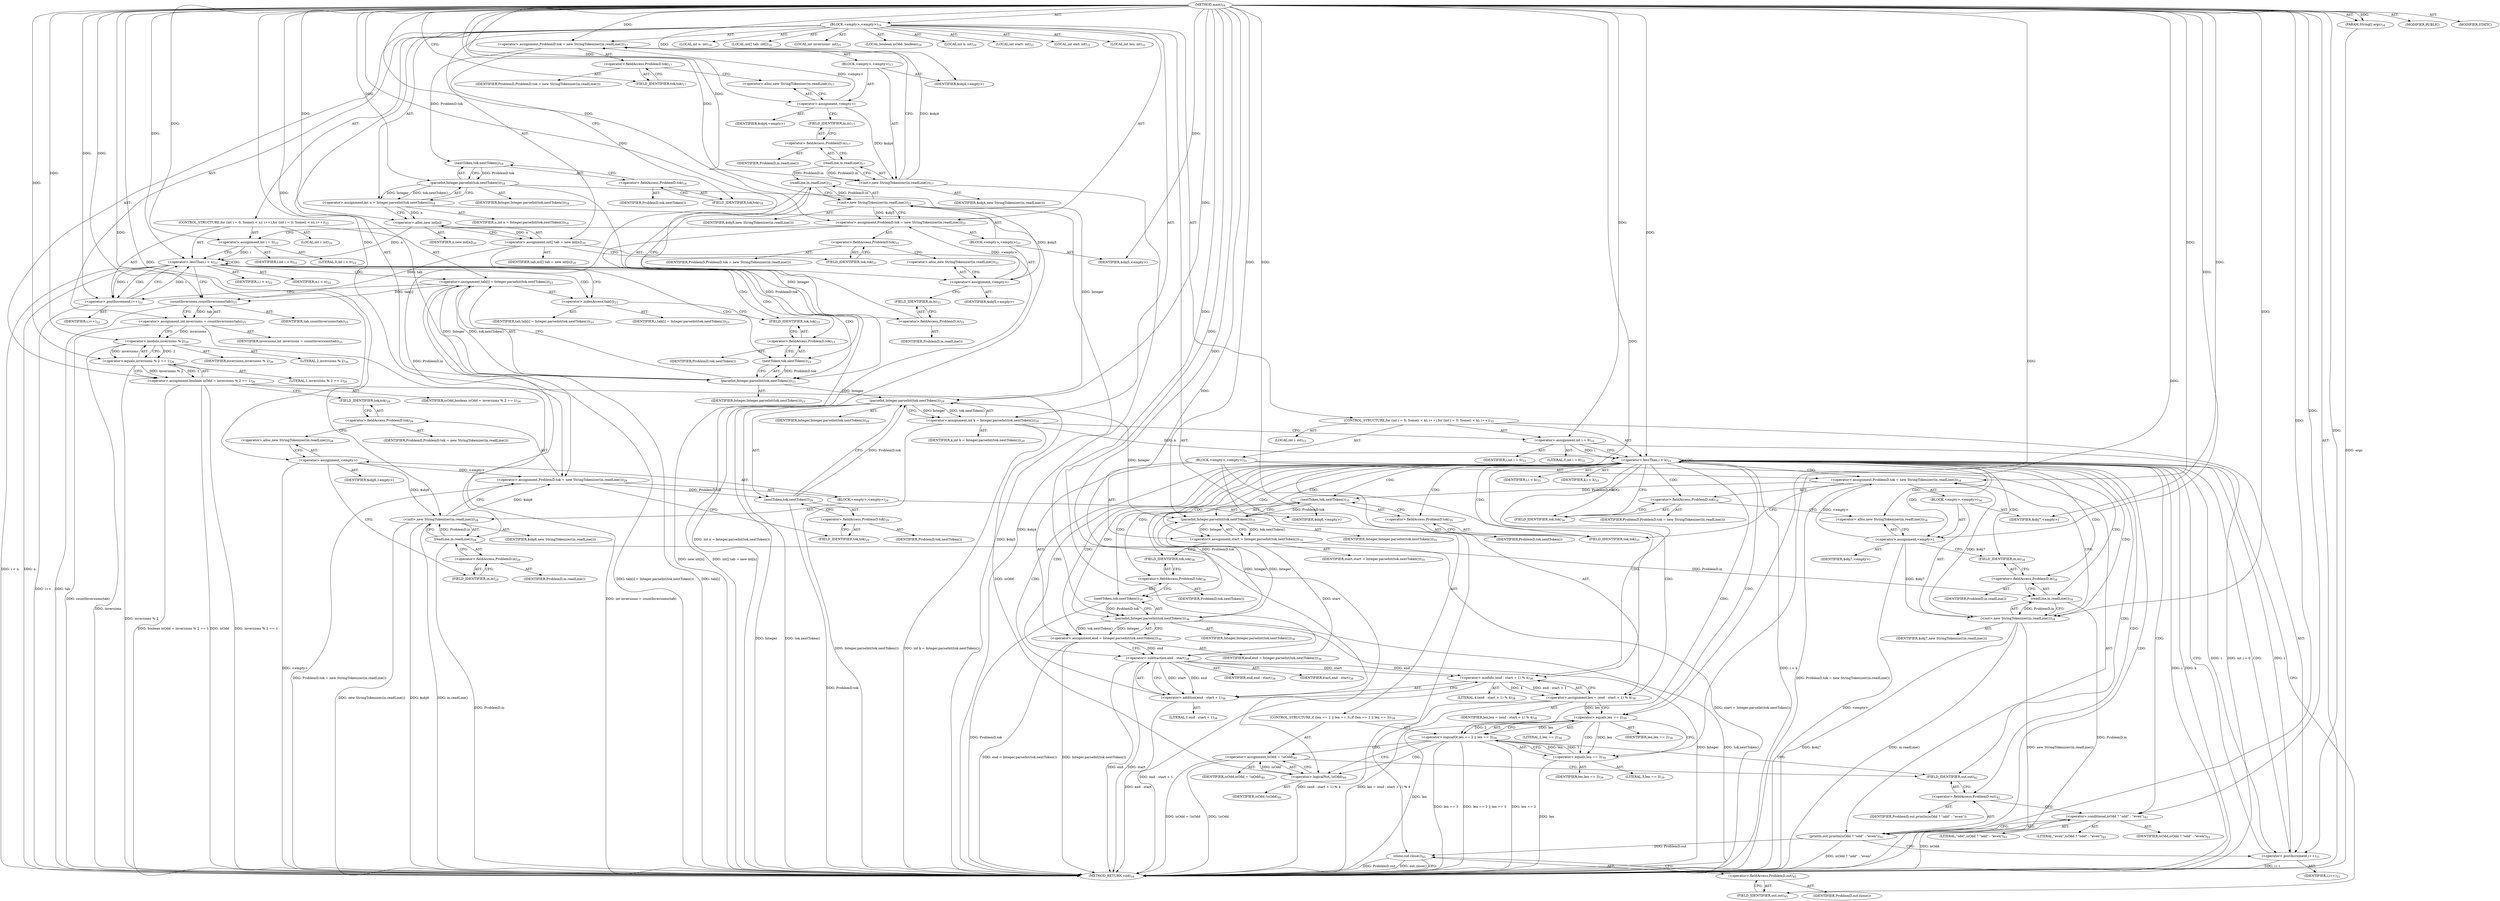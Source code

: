 digraph "main" {  
"28" [label = <(METHOD,main)<SUB>16</SUB>> ]
"29" [label = <(PARAM,String[] args)<SUB>16</SUB>> ]
"30" [label = <(BLOCK,&lt;empty&gt;,&lt;empty&gt;)<SUB>16</SUB>> ]
"31" [label = <(&lt;operator&gt;.assignment,ProblemD.tok = new StringTokenizer(in.readLine()))<SUB>17</SUB>> ]
"32" [label = <(&lt;operator&gt;.fieldAccess,ProblemD.tok)<SUB>17</SUB>> ]
"33" [label = <(IDENTIFIER,ProblemD,ProblemD.tok = new StringTokenizer(in.readLine()))> ]
"34" [label = <(FIELD_IDENTIFIER,tok,tok)<SUB>17</SUB>> ]
"35" [label = <(BLOCK,&lt;empty&gt;,&lt;empty&gt;)<SUB>17</SUB>> ]
"36" [label = <(&lt;operator&gt;.assignment,&lt;empty&gt;)> ]
"37" [label = <(IDENTIFIER,$obj4,&lt;empty&gt;)> ]
"38" [label = <(&lt;operator&gt;.alloc,new StringTokenizer(in.readLine()))<SUB>17</SUB>> ]
"39" [label = <(&lt;init&gt;,new StringTokenizer(in.readLine()))<SUB>17</SUB>> ]
"40" [label = <(IDENTIFIER,$obj4,new StringTokenizer(in.readLine()))> ]
"41" [label = <(readLine,in.readLine())<SUB>17</SUB>> ]
"42" [label = <(&lt;operator&gt;.fieldAccess,ProblemD.in)<SUB>17</SUB>> ]
"43" [label = <(IDENTIFIER,ProblemD,in.readLine())> ]
"44" [label = <(FIELD_IDENTIFIER,in,in)<SUB>17</SUB>> ]
"45" [label = <(IDENTIFIER,$obj4,&lt;empty&gt;)> ]
"46" [label = <(LOCAL,int n: int)<SUB>18</SUB>> ]
"47" [label = <(&lt;operator&gt;.assignment,int n = Integer.parseInt(tok.nextToken()))<SUB>18</SUB>> ]
"48" [label = <(IDENTIFIER,n,int n = Integer.parseInt(tok.nextToken()))<SUB>18</SUB>> ]
"49" [label = <(parseInt,Integer.parseInt(tok.nextToken()))<SUB>18</SUB>> ]
"50" [label = <(IDENTIFIER,Integer,Integer.parseInt(tok.nextToken()))<SUB>18</SUB>> ]
"51" [label = <(nextToken,tok.nextToken())<SUB>18</SUB>> ]
"52" [label = <(&lt;operator&gt;.fieldAccess,ProblemD.tok)<SUB>18</SUB>> ]
"53" [label = <(IDENTIFIER,ProblemD,tok.nextToken())> ]
"54" [label = <(FIELD_IDENTIFIER,tok,tok)<SUB>18</SUB>> ]
"55" [label = <(LOCAL,int[] tab: int[])<SUB>20</SUB>> ]
"56" [label = <(&lt;operator&gt;.assignment,int[] tab = new int[n])<SUB>20</SUB>> ]
"57" [label = <(IDENTIFIER,tab,int[] tab = new int[n])<SUB>20</SUB>> ]
"58" [label = <(&lt;operator&gt;.alloc,new int[n])> ]
"59" [label = <(IDENTIFIER,n,new int[n])<SUB>20</SUB>> ]
"60" [label = <(&lt;operator&gt;.assignment,ProblemD.tok = new StringTokenizer(in.readLine()))<SUB>21</SUB>> ]
"61" [label = <(&lt;operator&gt;.fieldAccess,ProblemD.tok)<SUB>21</SUB>> ]
"62" [label = <(IDENTIFIER,ProblemD,ProblemD.tok = new StringTokenizer(in.readLine()))> ]
"63" [label = <(FIELD_IDENTIFIER,tok,tok)<SUB>21</SUB>> ]
"64" [label = <(BLOCK,&lt;empty&gt;,&lt;empty&gt;)<SUB>21</SUB>> ]
"65" [label = <(&lt;operator&gt;.assignment,&lt;empty&gt;)> ]
"66" [label = <(IDENTIFIER,$obj5,&lt;empty&gt;)> ]
"67" [label = <(&lt;operator&gt;.alloc,new StringTokenizer(in.readLine()))<SUB>21</SUB>> ]
"68" [label = <(&lt;init&gt;,new StringTokenizer(in.readLine()))<SUB>21</SUB>> ]
"69" [label = <(IDENTIFIER,$obj5,new StringTokenizer(in.readLine()))> ]
"70" [label = <(readLine,in.readLine())<SUB>21</SUB>> ]
"71" [label = <(&lt;operator&gt;.fieldAccess,ProblemD.in)<SUB>21</SUB>> ]
"72" [label = <(IDENTIFIER,ProblemD,in.readLine())> ]
"73" [label = <(FIELD_IDENTIFIER,in,in)<SUB>21</SUB>> ]
"74" [label = <(IDENTIFIER,$obj5,&lt;empty&gt;)> ]
"75" [label = <(CONTROL_STRUCTURE,for (int i = 0; Some(i &lt; n); i++),for (int i = 0; Some(i &lt; n); i++))<SUB>22</SUB>> ]
"76" [label = <(LOCAL,int i: int)<SUB>22</SUB>> ]
"77" [label = <(&lt;operator&gt;.assignment,int i = 0)<SUB>22</SUB>> ]
"78" [label = <(IDENTIFIER,i,int i = 0)<SUB>22</SUB>> ]
"79" [label = <(LITERAL,0,int i = 0)<SUB>22</SUB>> ]
"80" [label = <(&lt;operator&gt;.lessThan,i &lt; n)<SUB>22</SUB>> ]
"81" [label = <(IDENTIFIER,i,i &lt; n)<SUB>22</SUB>> ]
"82" [label = <(IDENTIFIER,n,i &lt; n)<SUB>22</SUB>> ]
"83" [label = <(&lt;operator&gt;.postIncrement,i++)<SUB>22</SUB>> ]
"84" [label = <(IDENTIFIER,i,i++)<SUB>22</SUB>> ]
"85" [label = <(&lt;operator&gt;.assignment,tab[i] = Integer.parseInt(tok.nextToken()))<SUB>23</SUB>> ]
"86" [label = <(&lt;operator&gt;.indexAccess,tab[i])<SUB>23</SUB>> ]
"87" [label = <(IDENTIFIER,tab,tab[i] = Integer.parseInt(tok.nextToken()))<SUB>23</SUB>> ]
"88" [label = <(IDENTIFIER,i,tab[i] = Integer.parseInt(tok.nextToken()))<SUB>23</SUB>> ]
"89" [label = <(parseInt,Integer.parseInt(tok.nextToken()))<SUB>23</SUB>> ]
"90" [label = <(IDENTIFIER,Integer,Integer.parseInt(tok.nextToken()))<SUB>23</SUB>> ]
"91" [label = <(nextToken,tok.nextToken())<SUB>23</SUB>> ]
"92" [label = <(&lt;operator&gt;.fieldAccess,ProblemD.tok)<SUB>23</SUB>> ]
"93" [label = <(IDENTIFIER,ProblemD,tok.nextToken())> ]
"94" [label = <(FIELD_IDENTIFIER,tok,tok)<SUB>23</SUB>> ]
"95" [label = <(LOCAL,int inversions: int)<SUB>25</SUB>> ]
"96" [label = <(&lt;operator&gt;.assignment,int inversions = countInversions(tab))<SUB>25</SUB>> ]
"97" [label = <(IDENTIFIER,inversions,int inversions = countInversions(tab))<SUB>25</SUB>> ]
"98" [label = <(countInversions,countInversions(tab))<SUB>25</SUB>> ]
"99" [label = <(IDENTIFIER,tab,countInversions(tab))<SUB>25</SUB>> ]
"100" [label = <(LOCAL,boolean isOdd: boolean)<SUB>26</SUB>> ]
"101" [label = <(&lt;operator&gt;.assignment,boolean isOdd = inversions % 2 == 1)<SUB>26</SUB>> ]
"102" [label = <(IDENTIFIER,isOdd,boolean isOdd = inversions % 2 == 1)<SUB>26</SUB>> ]
"103" [label = <(&lt;operator&gt;.equals,inversions % 2 == 1)<SUB>26</SUB>> ]
"104" [label = <(&lt;operator&gt;.modulo,inversions % 2)<SUB>26</SUB>> ]
"105" [label = <(IDENTIFIER,inversions,inversions % 2)<SUB>26</SUB>> ]
"106" [label = <(LITERAL,2,inversions % 2)<SUB>26</SUB>> ]
"107" [label = <(LITERAL,1,inversions % 2 == 1)<SUB>26</SUB>> ]
"108" [label = <(&lt;operator&gt;.assignment,ProblemD.tok = new StringTokenizer(in.readLine()))<SUB>28</SUB>> ]
"109" [label = <(&lt;operator&gt;.fieldAccess,ProblemD.tok)<SUB>28</SUB>> ]
"110" [label = <(IDENTIFIER,ProblemD,ProblemD.tok = new StringTokenizer(in.readLine()))> ]
"111" [label = <(FIELD_IDENTIFIER,tok,tok)<SUB>28</SUB>> ]
"112" [label = <(BLOCK,&lt;empty&gt;,&lt;empty&gt;)<SUB>28</SUB>> ]
"113" [label = <(&lt;operator&gt;.assignment,&lt;empty&gt;)> ]
"114" [label = <(IDENTIFIER,$obj6,&lt;empty&gt;)> ]
"115" [label = <(&lt;operator&gt;.alloc,new StringTokenizer(in.readLine()))<SUB>28</SUB>> ]
"116" [label = <(&lt;init&gt;,new StringTokenizer(in.readLine()))<SUB>28</SUB>> ]
"117" [label = <(IDENTIFIER,$obj6,new StringTokenizer(in.readLine()))> ]
"118" [label = <(readLine,in.readLine())<SUB>28</SUB>> ]
"119" [label = <(&lt;operator&gt;.fieldAccess,ProblemD.in)<SUB>28</SUB>> ]
"120" [label = <(IDENTIFIER,ProblemD,in.readLine())> ]
"121" [label = <(FIELD_IDENTIFIER,in,in)<SUB>28</SUB>> ]
"122" [label = <(IDENTIFIER,$obj6,&lt;empty&gt;)> ]
"123" [label = <(LOCAL,int k: int)<SUB>29</SUB>> ]
"124" [label = <(&lt;operator&gt;.assignment,int k = Integer.parseInt(tok.nextToken()))<SUB>29</SUB>> ]
"125" [label = <(IDENTIFIER,k,int k = Integer.parseInt(tok.nextToken()))<SUB>29</SUB>> ]
"126" [label = <(parseInt,Integer.parseInt(tok.nextToken()))<SUB>29</SUB>> ]
"127" [label = <(IDENTIFIER,Integer,Integer.parseInt(tok.nextToken()))<SUB>29</SUB>> ]
"128" [label = <(nextToken,tok.nextToken())<SUB>29</SUB>> ]
"129" [label = <(&lt;operator&gt;.fieldAccess,ProblemD.tok)<SUB>29</SUB>> ]
"130" [label = <(IDENTIFIER,ProblemD,tok.nextToken())> ]
"131" [label = <(FIELD_IDENTIFIER,tok,tok)<SUB>29</SUB>> ]
"132" [label = <(LOCAL,int start: int)<SUB>31</SUB>> ]
"133" [label = <(LOCAL,int end: int)<SUB>31</SUB>> ]
"134" [label = <(LOCAL,int len: int)<SUB>31</SUB>> ]
"135" [label = <(CONTROL_STRUCTURE,for (int i = 0; Some(i &lt; k); i++),for (int i = 0; Some(i &lt; k); i++))<SUB>33</SUB>> ]
"136" [label = <(LOCAL,int i: int)<SUB>33</SUB>> ]
"137" [label = <(&lt;operator&gt;.assignment,int i = 0)<SUB>33</SUB>> ]
"138" [label = <(IDENTIFIER,i,int i = 0)<SUB>33</SUB>> ]
"139" [label = <(LITERAL,0,int i = 0)<SUB>33</SUB>> ]
"140" [label = <(&lt;operator&gt;.lessThan,i &lt; k)<SUB>33</SUB>> ]
"141" [label = <(IDENTIFIER,i,i &lt; k)<SUB>33</SUB>> ]
"142" [label = <(IDENTIFIER,k,i &lt; k)<SUB>33</SUB>> ]
"143" [label = <(&lt;operator&gt;.postIncrement,i++)<SUB>33</SUB>> ]
"144" [label = <(IDENTIFIER,i,i++)<SUB>33</SUB>> ]
"145" [label = <(BLOCK,&lt;empty&gt;,&lt;empty&gt;)<SUB>33</SUB>> ]
"146" [label = <(&lt;operator&gt;.assignment,ProblemD.tok = new StringTokenizer(in.readLine()))<SUB>34</SUB>> ]
"147" [label = <(&lt;operator&gt;.fieldAccess,ProblemD.tok)<SUB>34</SUB>> ]
"148" [label = <(IDENTIFIER,ProblemD,ProblemD.tok = new StringTokenizer(in.readLine()))> ]
"149" [label = <(FIELD_IDENTIFIER,tok,tok)<SUB>34</SUB>> ]
"150" [label = <(BLOCK,&lt;empty&gt;,&lt;empty&gt;)<SUB>34</SUB>> ]
"151" [label = <(&lt;operator&gt;.assignment,&lt;empty&gt;)> ]
"152" [label = <(IDENTIFIER,$obj7,&lt;empty&gt;)> ]
"153" [label = <(&lt;operator&gt;.alloc,new StringTokenizer(in.readLine()))<SUB>34</SUB>> ]
"154" [label = <(&lt;init&gt;,new StringTokenizer(in.readLine()))<SUB>34</SUB>> ]
"155" [label = <(IDENTIFIER,$obj7,new StringTokenizer(in.readLine()))> ]
"156" [label = <(readLine,in.readLine())<SUB>34</SUB>> ]
"157" [label = <(&lt;operator&gt;.fieldAccess,ProblemD.in)<SUB>34</SUB>> ]
"158" [label = <(IDENTIFIER,ProblemD,in.readLine())> ]
"159" [label = <(FIELD_IDENTIFIER,in,in)<SUB>34</SUB>> ]
"160" [label = <(IDENTIFIER,$obj7,&lt;empty&gt;)> ]
"161" [label = <(&lt;operator&gt;.assignment,start = Integer.parseInt(tok.nextToken()))<SUB>35</SUB>> ]
"162" [label = <(IDENTIFIER,start,start = Integer.parseInt(tok.nextToken()))<SUB>35</SUB>> ]
"163" [label = <(parseInt,Integer.parseInt(tok.nextToken()))<SUB>35</SUB>> ]
"164" [label = <(IDENTIFIER,Integer,Integer.parseInt(tok.nextToken()))<SUB>35</SUB>> ]
"165" [label = <(nextToken,tok.nextToken())<SUB>35</SUB>> ]
"166" [label = <(&lt;operator&gt;.fieldAccess,ProblemD.tok)<SUB>35</SUB>> ]
"167" [label = <(IDENTIFIER,ProblemD,tok.nextToken())> ]
"168" [label = <(FIELD_IDENTIFIER,tok,tok)<SUB>35</SUB>> ]
"169" [label = <(&lt;operator&gt;.assignment,end = Integer.parseInt(tok.nextToken()))<SUB>36</SUB>> ]
"170" [label = <(IDENTIFIER,end,end = Integer.parseInt(tok.nextToken()))<SUB>36</SUB>> ]
"171" [label = <(parseInt,Integer.parseInt(tok.nextToken()))<SUB>36</SUB>> ]
"172" [label = <(IDENTIFIER,Integer,Integer.parseInt(tok.nextToken()))<SUB>36</SUB>> ]
"173" [label = <(nextToken,tok.nextToken())<SUB>36</SUB>> ]
"174" [label = <(&lt;operator&gt;.fieldAccess,ProblemD.tok)<SUB>36</SUB>> ]
"175" [label = <(IDENTIFIER,ProblemD,tok.nextToken())> ]
"176" [label = <(FIELD_IDENTIFIER,tok,tok)<SUB>36</SUB>> ]
"177" [label = <(&lt;operator&gt;.assignment,len = (end - start + 1) % 4)<SUB>38</SUB>> ]
"178" [label = <(IDENTIFIER,len,len = (end - start + 1) % 4)<SUB>38</SUB>> ]
"179" [label = <(&lt;operator&gt;.modulo,(end - start + 1) % 4)<SUB>38</SUB>> ]
"180" [label = <(&lt;operator&gt;.addition,end - start + 1)<SUB>38</SUB>> ]
"181" [label = <(&lt;operator&gt;.subtraction,end - start)<SUB>38</SUB>> ]
"182" [label = <(IDENTIFIER,end,end - start)<SUB>38</SUB>> ]
"183" [label = <(IDENTIFIER,start,end - start)<SUB>38</SUB>> ]
"184" [label = <(LITERAL,1,end - start + 1)<SUB>38</SUB>> ]
"185" [label = <(LITERAL,4,(end - start + 1) % 4)<SUB>38</SUB>> ]
"186" [label = <(CONTROL_STRUCTURE,if (len == 2 || len == 3),if (len == 2 || len == 3))<SUB>39</SUB>> ]
"187" [label = <(&lt;operator&gt;.logicalOr,len == 2 || len == 3)<SUB>39</SUB>> ]
"188" [label = <(&lt;operator&gt;.equals,len == 2)<SUB>39</SUB>> ]
"189" [label = <(IDENTIFIER,len,len == 2)<SUB>39</SUB>> ]
"190" [label = <(LITERAL,2,len == 2)<SUB>39</SUB>> ]
"191" [label = <(&lt;operator&gt;.equals,len == 3)<SUB>39</SUB>> ]
"192" [label = <(IDENTIFIER,len,len == 3)<SUB>39</SUB>> ]
"193" [label = <(LITERAL,3,len == 3)<SUB>39</SUB>> ]
"194" [label = <(&lt;operator&gt;.assignment,isOdd = !isOdd)<SUB>40</SUB>> ]
"195" [label = <(IDENTIFIER,isOdd,isOdd = !isOdd)<SUB>40</SUB>> ]
"196" [label = <(&lt;operator&gt;.logicalNot,!isOdd)<SUB>40</SUB>> ]
"197" [label = <(IDENTIFIER,isOdd,!isOdd)<SUB>40</SUB>> ]
"198" [label = <(println,out.println(isOdd ? &quot;odd&quot; : &quot;even&quot;))<SUB>42</SUB>> ]
"199" [label = <(&lt;operator&gt;.fieldAccess,ProblemD.out)<SUB>42</SUB>> ]
"200" [label = <(IDENTIFIER,ProblemD,out.println(isOdd ? &quot;odd&quot; : &quot;even&quot;))> ]
"201" [label = <(FIELD_IDENTIFIER,out,out)<SUB>42</SUB>> ]
"202" [label = <(&lt;operator&gt;.conditional,isOdd ? &quot;odd&quot; : &quot;even&quot;)<SUB>42</SUB>> ]
"203" [label = <(IDENTIFIER,isOdd,isOdd ? &quot;odd&quot; : &quot;even&quot;)<SUB>42</SUB>> ]
"204" [label = <(LITERAL,&quot;odd&quot;,isOdd ? &quot;odd&quot; : &quot;even&quot;)<SUB>42</SUB>> ]
"205" [label = <(LITERAL,&quot;even&quot;,isOdd ? &quot;odd&quot; : &quot;even&quot;)<SUB>42</SUB>> ]
"206" [label = <(close,out.close())<SUB>45</SUB>> ]
"207" [label = <(&lt;operator&gt;.fieldAccess,ProblemD.out)<SUB>45</SUB>> ]
"208" [label = <(IDENTIFIER,ProblemD,out.close())> ]
"209" [label = <(FIELD_IDENTIFIER,out,out)<SUB>45</SUB>> ]
"210" [label = <(MODIFIER,PUBLIC)> ]
"211" [label = <(MODIFIER,STATIC)> ]
"212" [label = <(METHOD_RETURN,void)<SUB>16</SUB>> ]
  "28" -> "29"  [ label = "AST: "] 
  "28" -> "30"  [ label = "AST: "] 
  "28" -> "210"  [ label = "AST: "] 
  "28" -> "211"  [ label = "AST: "] 
  "28" -> "212"  [ label = "AST: "] 
  "30" -> "31"  [ label = "AST: "] 
  "30" -> "46"  [ label = "AST: "] 
  "30" -> "47"  [ label = "AST: "] 
  "30" -> "55"  [ label = "AST: "] 
  "30" -> "56"  [ label = "AST: "] 
  "30" -> "60"  [ label = "AST: "] 
  "30" -> "75"  [ label = "AST: "] 
  "30" -> "95"  [ label = "AST: "] 
  "30" -> "96"  [ label = "AST: "] 
  "30" -> "100"  [ label = "AST: "] 
  "30" -> "101"  [ label = "AST: "] 
  "30" -> "108"  [ label = "AST: "] 
  "30" -> "123"  [ label = "AST: "] 
  "30" -> "124"  [ label = "AST: "] 
  "30" -> "132"  [ label = "AST: "] 
  "30" -> "133"  [ label = "AST: "] 
  "30" -> "134"  [ label = "AST: "] 
  "30" -> "135"  [ label = "AST: "] 
  "30" -> "206"  [ label = "AST: "] 
  "31" -> "32"  [ label = "AST: "] 
  "31" -> "35"  [ label = "AST: "] 
  "32" -> "33"  [ label = "AST: "] 
  "32" -> "34"  [ label = "AST: "] 
  "35" -> "36"  [ label = "AST: "] 
  "35" -> "39"  [ label = "AST: "] 
  "35" -> "45"  [ label = "AST: "] 
  "36" -> "37"  [ label = "AST: "] 
  "36" -> "38"  [ label = "AST: "] 
  "39" -> "40"  [ label = "AST: "] 
  "39" -> "41"  [ label = "AST: "] 
  "41" -> "42"  [ label = "AST: "] 
  "42" -> "43"  [ label = "AST: "] 
  "42" -> "44"  [ label = "AST: "] 
  "47" -> "48"  [ label = "AST: "] 
  "47" -> "49"  [ label = "AST: "] 
  "49" -> "50"  [ label = "AST: "] 
  "49" -> "51"  [ label = "AST: "] 
  "51" -> "52"  [ label = "AST: "] 
  "52" -> "53"  [ label = "AST: "] 
  "52" -> "54"  [ label = "AST: "] 
  "56" -> "57"  [ label = "AST: "] 
  "56" -> "58"  [ label = "AST: "] 
  "58" -> "59"  [ label = "AST: "] 
  "60" -> "61"  [ label = "AST: "] 
  "60" -> "64"  [ label = "AST: "] 
  "61" -> "62"  [ label = "AST: "] 
  "61" -> "63"  [ label = "AST: "] 
  "64" -> "65"  [ label = "AST: "] 
  "64" -> "68"  [ label = "AST: "] 
  "64" -> "74"  [ label = "AST: "] 
  "65" -> "66"  [ label = "AST: "] 
  "65" -> "67"  [ label = "AST: "] 
  "68" -> "69"  [ label = "AST: "] 
  "68" -> "70"  [ label = "AST: "] 
  "70" -> "71"  [ label = "AST: "] 
  "71" -> "72"  [ label = "AST: "] 
  "71" -> "73"  [ label = "AST: "] 
  "75" -> "76"  [ label = "AST: "] 
  "75" -> "77"  [ label = "AST: "] 
  "75" -> "80"  [ label = "AST: "] 
  "75" -> "83"  [ label = "AST: "] 
  "75" -> "85"  [ label = "AST: "] 
  "77" -> "78"  [ label = "AST: "] 
  "77" -> "79"  [ label = "AST: "] 
  "80" -> "81"  [ label = "AST: "] 
  "80" -> "82"  [ label = "AST: "] 
  "83" -> "84"  [ label = "AST: "] 
  "85" -> "86"  [ label = "AST: "] 
  "85" -> "89"  [ label = "AST: "] 
  "86" -> "87"  [ label = "AST: "] 
  "86" -> "88"  [ label = "AST: "] 
  "89" -> "90"  [ label = "AST: "] 
  "89" -> "91"  [ label = "AST: "] 
  "91" -> "92"  [ label = "AST: "] 
  "92" -> "93"  [ label = "AST: "] 
  "92" -> "94"  [ label = "AST: "] 
  "96" -> "97"  [ label = "AST: "] 
  "96" -> "98"  [ label = "AST: "] 
  "98" -> "99"  [ label = "AST: "] 
  "101" -> "102"  [ label = "AST: "] 
  "101" -> "103"  [ label = "AST: "] 
  "103" -> "104"  [ label = "AST: "] 
  "103" -> "107"  [ label = "AST: "] 
  "104" -> "105"  [ label = "AST: "] 
  "104" -> "106"  [ label = "AST: "] 
  "108" -> "109"  [ label = "AST: "] 
  "108" -> "112"  [ label = "AST: "] 
  "109" -> "110"  [ label = "AST: "] 
  "109" -> "111"  [ label = "AST: "] 
  "112" -> "113"  [ label = "AST: "] 
  "112" -> "116"  [ label = "AST: "] 
  "112" -> "122"  [ label = "AST: "] 
  "113" -> "114"  [ label = "AST: "] 
  "113" -> "115"  [ label = "AST: "] 
  "116" -> "117"  [ label = "AST: "] 
  "116" -> "118"  [ label = "AST: "] 
  "118" -> "119"  [ label = "AST: "] 
  "119" -> "120"  [ label = "AST: "] 
  "119" -> "121"  [ label = "AST: "] 
  "124" -> "125"  [ label = "AST: "] 
  "124" -> "126"  [ label = "AST: "] 
  "126" -> "127"  [ label = "AST: "] 
  "126" -> "128"  [ label = "AST: "] 
  "128" -> "129"  [ label = "AST: "] 
  "129" -> "130"  [ label = "AST: "] 
  "129" -> "131"  [ label = "AST: "] 
  "135" -> "136"  [ label = "AST: "] 
  "135" -> "137"  [ label = "AST: "] 
  "135" -> "140"  [ label = "AST: "] 
  "135" -> "143"  [ label = "AST: "] 
  "135" -> "145"  [ label = "AST: "] 
  "137" -> "138"  [ label = "AST: "] 
  "137" -> "139"  [ label = "AST: "] 
  "140" -> "141"  [ label = "AST: "] 
  "140" -> "142"  [ label = "AST: "] 
  "143" -> "144"  [ label = "AST: "] 
  "145" -> "146"  [ label = "AST: "] 
  "145" -> "161"  [ label = "AST: "] 
  "145" -> "169"  [ label = "AST: "] 
  "145" -> "177"  [ label = "AST: "] 
  "145" -> "186"  [ label = "AST: "] 
  "145" -> "198"  [ label = "AST: "] 
  "146" -> "147"  [ label = "AST: "] 
  "146" -> "150"  [ label = "AST: "] 
  "147" -> "148"  [ label = "AST: "] 
  "147" -> "149"  [ label = "AST: "] 
  "150" -> "151"  [ label = "AST: "] 
  "150" -> "154"  [ label = "AST: "] 
  "150" -> "160"  [ label = "AST: "] 
  "151" -> "152"  [ label = "AST: "] 
  "151" -> "153"  [ label = "AST: "] 
  "154" -> "155"  [ label = "AST: "] 
  "154" -> "156"  [ label = "AST: "] 
  "156" -> "157"  [ label = "AST: "] 
  "157" -> "158"  [ label = "AST: "] 
  "157" -> "159"  [ label = "AST: "] 
  "161" -> "162"  [ label = "AST: "] 
  "161" -> "163"  [ label = "AST: "] 
  "163" -> "164"  [ label = "AST: "] 
  "163" -> "165"  [ label = "AST: "] 
  "165" -> "166"  [ label = "AST: "] 
  "166" -> "167"  [ label = "AST: "] 
  "166" -> "168"  [ label = "AST: "] 
  "169" -> "170"  [ label = "AST: "] 
  "169" -> "171"  [ label = "AST: "] 
  "171" -> "172"  [ label = "AST: "] 
  "171" -> "173"  [ label = "AST: "] 
  "173" -> "174"  [ label = "AST: "] 
  "174" -> "175"  [ label = "AST: "] 
  "174" -> "176"  [ label = "AST: "] 
  "177" -> "178"  [ label = "AST: "] 
  "177" -> "179"  [ label = "AST: "] 
  "179" -> "180"  [ label = "AST: "] 
  "179" -> "185"  [ label = "AST: "] 
  "180" -> "181"  [ label = "AST: "] 
  "180" -> "184"  [ label = "AST: "] 
  "181" -> "182"  [ label = "AST: "] 
  "181" -> "183"  [ label = "AST: "] 
  "186" -> "187"  [ label = "AST: "] 
  "186" -> "194"  [ label = "AST: "] 
  "187" -> "188"  [ label = "AST: "] 
  "187" -> "191"  [ label = "AST: "] 
  "188" -> "189"  [ label = "AST: "] 
  "188" -> "190"  [ label = "AST: "] 
  "191" -> "192"  [ label = "AST: "] 
  "191" -> "193"  [ label = "AST: "] 
  "194" -> "195"  [ label = "AST: "] 
  "194" -> "196"  [ label = "AST: "] 
  "196" -> "197"  [ label = "AST: "] 
  "198" -> "199"  [ label = "AST: "] 
  "198" -> "202"  [ label = "AST: "] 
  "199" -> "200"  [ label = "AST: "] 
  "199" -> "201"  [ label = "AST: "] 
  "202" -> "203"  [ label = "AST: "] 
  "202" -> "204"  [ label = "AST: "] 
  "202" -> "205"  [ label = "AST: "] 
  "206" -> "207"  [ label = "AST: "] 
  "207" -> "208"  [ label = "AST: "] 
  "207" -> "209"  [ label = "AST: "] 
  "31" -> "54"  [ label = "CFG: "] 
  "47" -> "58"  [ label = "CFG: "] 
  "56" -> "63"  [ label = "CFG: "] 
  "60" -> "77"  [ label = "CFG: "] 
  "96" -> "104"  [ label = "CFG: "] 
  "101" -> "111"  [ label = "CFG: "] 
  "108" -> "131"  [ label = "CFG: "] 
  "124" -> "137"  [ label = "CFG: "] 
  "206" -> "212"  [ label = "CFG: "] 
  "32" -> "38"  [ label = "CFG: "] 
  "49" -> "47"  [ label = "CFG: "] 
  "58" -> "56"  [ label = "CFG: "] 
  "61" -> "67"  [ label = "CFG: "] 
  "77" -> "80"  [ label = "CFG: "] 
  "80" -> "86"  [ label = "CFG: "] 
  "80" -> "98"  [ label = "CFG: "] 
  "83" -> "80"  [ label = "CFG: "] 
  "85" -> "83"  [ label = "CFG: "] 
  "98" -> "96"  [ label = "CFG: "] 
  "103" -> "101"  [ label = "CFG: "] 
  "109" -> "115"  [ label = "CFG: "] 
  "126" -> "124"  [ label = "CFG: "] 
  "137" -> "140"  [ label = "CFG: "] 
  "140" -> "149"  [ label = "CFG: "] 
  "140" -> "209"  [ label = "CFG: "] 
  "143" -> "140"  [ label = "CFG: "] 
  "207" -> "206"  [ label = "CFG: "] 
  "34" -> "32"  [ label = "CFG: "] 
  "36" -> "44"  [ label = "CFG: "] 
  "39" -> "31"  [ label = "CFG: "] 
  "51" -> "49"  [ label = "CFG: "] 
  "63" -> "61"  [ label = "CFG: "] 
  "65" -> "73"  [ label = "CFG: "] 
  "68" -> "60"  [ label = "CFG: "] 
  "86" -> "94"  [ label = "CFG: "] 
  "89" -> "85"  [ label = "CFG: "] 
  "104" -> "103"  [ label = "CFG: "] 
  "111" -> "109"  [ label = "CFG: "] 
  "113" -> "121"  [ label = "CFG: "] 
  "116" -> "108"  [ label = "CFG: "] 
  "128" -> "126"  [ label = "CFG: "] 
  "146" -> "168"  [ label = "CFG: "] 
  "161" -> "176"  [ label = "CFG: "] 
  "169" -> "181"  [ label = "CFG: "] 
  "177" -> "188"  [ label = "CFG: "] 
  "198" -> "143"  [ label = "CFG: "] 
  "209" -> "207"  [ label = "CFG: "] 
  "38" -> "36"  [ label = "CFG: "] 
  "41" -> "39"  [ label = "CFG: "] 
  "52" -> "51"  [ label = "CFG: "] 
  "67" -> "65"  [ label = "CFG: "] 
  "70" -> "68"  [ label = "CFG: "] 
  "91" -> "89"  [ label = "CFG: "] 
  "115" -> "113"  [ label = "CFG: "] 
  "118" -> "116"  [ label = "CFG: "] 
  "129" -> "128"  [ label = "CFG: "] 
  "147" -> "153"  [ label = "CFG: "] 
  "163" -> "161"  [ label = "CFG: "] 
  "171" -> "169"  [ label = "CFG: "] 
  "179" -> "177"  [ label = "CFG: "] 
  "187" -> "196"  [ label = "CFG: "] 
  "187" -> "201"  [ label = "CFG: "] 
  "194" -> "201"  [ label = "CFG: "] 
  "199" -> "202"  [ label = "CFG: "] 
  "202" -> "198"  [ label = "CFG: "] 
  "42" -> "41"  [ label = "CFG: "] 
  "54" -> "52"  [ label = "CFG: "] 
  "71" -> "70"  [ label = "CFG: "] 
  "92" -> "91"  [ label = "CFG: "] 
  "119" -> "118"  [ label = "CFG: "] 
  "131" -> "129"  [ label = "CFG: "] 
  "149" -> "147"  [ label = "CFG: "] 
  "151" -> "159"  [ label = "CFG: "] 
  "154" -> "146"  [ label = "CFG: "] 
  "165" -> "163"  [ label = "CFG: "] 
  "173" -> "171"  [ label = "CFG: "] 
  "180" -> "179"  [ label = "CFG: "] 
  "188" -> "187"  [ label = "CFG: "] 
  "188" -> "191"  [ label = "CFG: "] 
  "191" -> "187"  [ label = "CFG: "] 
  "196" -> "194"  [ label = "CFG: "] 
  "201" -> "199"  [ label = "CFG: "] 
  "44" -> "42"  [ label = "CFG: "] 
  "73" -> "71"  [ label = "CFG: "] 
  "94" -> "92"  [ label = "CFG: "] 
  "121" -> "119"  [ label = "CFG: "] 
  "153" -> "151"  [ label = "CFG: "] 
  "156" -> "154"  [ label = "CFG: "] 
  "166" -> "165"  [ label = "CFG: "] 
  "174" -> "173"  [ label = "CFG: "] 
  "181" -> "180"  [ label = "CFG: "] 
  "157" -> "156"  [ label = "CFG: "] 
  "168" -> "166"  [ label = "CFG: "] 
  "176" -> "174"  [ label = "CFG: "] 
  "159" -> "157"  [ label = "CFG: "] 
  "28" -> "34"  [ label = "CFG: "] 
  "29" -> "212"  [ label = "DDG: args"] 
  "39" -> "212"  [ label = "DDG: $obj4"] 
  "47" -> "212"  [ label = "DDG: int n = Integer.parseInt(tok.nextToken())"] 
  "56" -> "212"  [ label = "DDG: new int[n]"] 
  "56" -> "212"  [ label = "DDG: int[] tab = new int[n]"] 
  "68" -> "212"  [ label = "DDG: $obj5"] 
  "80" -> "212"  [ label = "DDG: n"] 
  "80" -> "212"  [ label = "DDG: i &lt; n"] 
  "98" -> "212"  [ label = "DDG: tab"] 
  "96" -> "212"  [ label = "DDG: countInversions(tab)"] 
  "96" -> "212"  [ label = "DDG: int inversions = countInversions(tab)"] 
  "101" -> "212"  [ label = "DDG: isOdd"] 
  "104" -> "212"  [ label = "DDG: inversions"] 
  "103" -> "212"  [ label = "DDG: inversions % 2"] 
  "101" -> "212"  [ label = "DDG: inversions % 2 == 1"] 
  "101" -> "212"  [ label = "DDG: boolean isOdd = inversions % 2 == 1"] 
  "113" -> "212"  [ label = "DDG: &lt;empty&gt;"] 
  "116" -> "212"  [ label = "DDG: $obj6"] 
  "118" -> "212"  [ label = "DDG: ProblemD.in"] 
  "116" -> "212"  [ label = "DDG: in.readLine()"] 
  "116" -> "212"  [ label = "DDG: new StringTokenizer(in.readLine())"] 
  "108" -> "212"  [ label = "DDG: ProblemD.tok = new StringTokenizer(in.readLine())"] 
  "126" -> "212"  [ label = "DDG: Integer"] 
  "128" -> "212"  [ label = "DDG: ProblemD.tok"] 
  "126" -> "212"  [ label = "DDG: tok.nextToken()"] 
  "124" -> "212"  [ label = "DDG: Integer.parseInt(tok.nextToken())"] 
  "124" -> "212"  [ label = "DDG: int k = Integer.parseInt(tok.nextToken())"] 
  "137" -> "212"  [ label = "DDG: int i = 0"] 
  "140" -> "212"  [ label = "DDG: i"] 
  "140" -> "212"  [ label = "DDG: k"] 
  "140" -> "212"  [ label = "DDG: i &lt; k"] 
  "206" -> "212"  [ label = "DDG: ProblemD.out"] 
  "206" -> "212"  [ label = "DDG: out.close()"] 
  "151" -> "212"  [ label = "DDG: &lt;empty&gt;"] 
  "154" -> "212"  [ label = "DDG: $obj7"] 
  "156" -> "212"  [ label = "DDG: ProblemD.in"] 
  "154" -> "212"  [ label = "DDG: in.readLine()"] 
  "154" -> "212"  [ label = "DDG: new StringTokenizer(in.readLine())"] 
  "146" -> "212"  [ label = "DDG: ProblemD.tok = new StringTokenizer(in.readLine())"] 
  "161" -> "212"  [ label = "DDG: start = Integer.parseInt(tok.nextToken())"] 
  "171" -> "212"  [ label = "DDG: Integer"] 
  "173" -> "212"  [ label = "DDG: ProblemD.tok"] 
  "171" -> "212"  [ label = "DDG: tok.nextToken()"] 
  "169" -> "212"  [ label = "DDG: Integer.parseInt(tok.nextToken())"] 
  "169" -> "212"  [ label = "DDG: end = Integer.parseInt(tok.nextToken())"] 
  "181" -> "212"  [ label = "DDG: end"] 
  "181" -> "212"  [ label = "DDG: start"] 
  "180" -> "212"  [ label = "DDG: end - start"] 
  "179" -> "212"  [ label = "DDG: end - start + 1"] 
  "177" -> "212"  [ label = "DDG: (end - start + 1) % 4"] 
  "177" -> "212"  [ label = "DDG: len = (end - start + 1) % 4"] 
  "188" -> "212"  [ label = "DDG: len"] 
  "187" -> "212"  [ label = "DDG: len == 2"] 
  "191" -> "212"  [ label = "DDG: len"] 
  "187" -> "212"  [ label = "DDG: len == 3"] 
  "187" -> "212"  [ label = "DDG: len == 2 || len == 3"] 
  "194" -> "212"  [ label = "DDG: !isOdd"] 
  "194" -> "212"  [ label = "DDG: isOdd = !isOdd"] 
  "202" -> "212"  [ label = "DDG: isOdd"] 
  "198" -> "212"  [ label = "DDG: isOdd ? &quot;odd&quot; : &quot;even&quot;"] 
  "143" -> "212"  [ label = "DDG: i++"] 
  "85" -> "212"  [ label = "DDG: tab[i]"] 
  "85" -> "212"  [ label = "DDG: tab[i] = Integer.parseInt(tok.nextToken())"] 
  "83" -> "212"  [ label = "DDG: i++"] 
  "28" -> "29"  [ label = "DDG: "] 
  "36" -> "31"  [ label = "DDG: &lt;empty&gt;"] 
  "39" -> "31"  [ label = "DDG: $obj4"] 
  "28" -> "31"  [ label = "DDG: "] 
  "49" -> "47"  [ label = "DDG: Integer"] 
  "49" -> "47"  [ label = "DDG: tok.nextToken()"] 
  "58" -> "56"  [ label = "DDG: n"] 
  "65" -> "60"  [ label = "DDG: &lt;empty&gt;"] 
  "68" -> "60"  [ label = "DDG: $obj5"] 
  "28" -> "60"  [ label = "DDG: "] 
  "98" -> "96"  [ label = "DDG: tab"] 
  "103" -> "101"  [ label = "DDG: inversions % 2"] 
  "103" -> "101"  [ label = "DDG: 1"] 
  "113" -> "108"  [ label = "DDG: &lt;empty&gt;"] 
  "116" -> "108"  [ label = "DDG: $obj6"] 
  "28" -> "108"  [ label = "DDG: "] 
  "126" -> "124"  [ label = "DDG: Integer"] 
  "126" -> "124"  [ label = "DDG: tok.nextToken()"] 
  "28" -> "77"  [ label = "DDG: "] 
  "89" -> "85"  [ label = "DDG: Integer"] 
  "89" -> "85"  [ label = "DDG: tok.nextToken()"] 
  "28" -> "137"  [ label = "DDG: "] 
  "198" -> "206"  [ label = "DDG: ProblemD.out"] 
  "28" -> "36"  [ label = "DDG: "] 
  "28" -> "45"  [ label = "DDG: "] 
  "28" -> "49"  [ label = "DDG: "] 
  "51" -> "49"  [ label = "DDG: ProblemD.tok"] 
  "47" -> "58"  [ label = "DDG: n"] 
  "28" -> "58"  [ label = "DDG: "] 
  "28" -> "65"  [ label = "DDG: "] 
  "28" -> "74"  [ label = "DDG: "] 
  "77" -> "80"  [ label = "DDG: i"] 
  "83" -> "80"  [ label = "DDG: i"] 
  "28" -> "80"  [ label = "DDG: "] 
  "58" -> "80"  [ label = "DDG: n"] 
  "80" -> "83"  [ label = "DDG: i"] 
  "28" -> "83"  [ label = "DDG: "] 
  "56" -> "98"  [ label = "DDG: tab"] 
  "85" -> "98"  [ label = "DDG: tab[i]"] 
  "28" -> "98"  [ label = "DDG: "] 
  "104" -> "103"  [ label = "DDG: inversions"] 
  "104" -> "103"  [ label = "DDG: 2"] 
  "28" -> "103"  [ label = "DDG: "] 
  "28" -> "113"  [ label = "DDG: "] 
  "28" -> "122"  [ label = "DDG: "] 
  "49" -> "126"  [ label = "DDG: Integer"] 
  "89" -> "126"  [ label = "DDG: Integer"] 
  "28" -> "126"  [ label = "DDG: "] 
  "128" -> "126"  [ label = "DDG: ProblemD.tok"] 
  "137" -> "140"  [ label = "DDG: i"] 
  "143" -> "140"  [ label = "DDG: i"] 
  "28" -> "140"  [ label = "DDG: "] 
  "124" -> "140"  [ label = "DDG: k"] 
  "140" -> "143"  [ label = "DDG: i"] 
  "28" -> "143"  [ label = "DDG: "] 
  "151" -> "146"  [ label = "DDG: &lt;empty&gt;"] 
  "154" -> "146"  [ label = "DDG: $obj7"] 
  "28" -> "146"  [ label = "DDG: "] 
  "163" -> "161"  [ label = "DDG: Integer"] 
  "163" -> "161"  [ label = "DDG: tok.nextToken()"] 
  "171" -> "169"  [ label = "DDG: Integer"] 
  "171" -> "169"  [ label = "DDG: tok.nextToken()"] 
  "179" -> "177"  [ label = "DDG: end - start + 1"] 
  "179" -> "177"  [ label = "DDG: 4"] 
  "36" -> "39"  [ label = "DDG: $obj4"] 
  "28" -> "39"  [ label = "DDG: "] 
  "41" -> "39"  [ label = "DDG: ProblemD.in"] 
  "31" -> "51"  [ label = "DDG: ProblemD.tok"] 
  "65" -> "68"  [ label = "DDG: $obj5"] 
  "28" -> "68"  [ label = "DDG: "] 
  "70" -> "68"  [ label = "DDG: ProblemD.in"] 
  "49" -> "89"  [ label = "DDG: Integer"] 
  "28" -> "89"  [ label = "DDG: "] 
  "91" -> "89"  [ label = "DDG: ProblemD.tok"] 
  "96" -> "104"  [ label = "DDG: inversions"] 
  "28" -> "104"  [ label = "DDG: "] 
  "113" -> "116"  [ label = "DDG: $obj6"] 
  "28" -> "116"  [ label = "DDG: "] 
  "118" -> "116"  [ label = "DDG: ProblemD.in"] 
  "108" -> "128"  [ label = "DDG: ProblemD.tok"] 
  "196" -> "194"  [ label = "DDG: isOdd"] 
  "28" -> "198"  [ label = "DDG: "] 
  "41" -> "70"  [ label = "DDG: ProblemD.in"] 
  "60" -> "91"  [ label = "DDG: ProblemD.tok"] 
  "70" -> "118"  [ label = "DDG: ProblemD.in"] 
  "28" -> "151"  [ label = "DDG: "] 
  "28" -> "160"  [ label = "DDG: "] 
  "126" -> "163"  [ label = "DDG: Integer"] 
  "171" -> "163"  [ label = "DDG: Integer"] 
  "28" -> "163"  [ label = "DDG: "] 
  "165" -> "163"  [ label = "DDG: ProblemD.tok"] 
  "163" -> "171"  [ label = "DDG: Integer"] 
  "28" -> "171"  [ label = "DDG: "] 
  "173" -> "171"  [ label = "DDG: ProblemD.tok"] 
  "181" -> "179"  [ label = "DDG: end"] 
  "181" -> "179"  [ label = "DDG: start"] 
  "28" -> "179"  [ label = "DDG: "] 
  "188" -> "187"  [ label = "DDG: len"] 
  "188" -> "187"  [ label = "DDG: 2"] 
  "191" -> "187"  [ label = "DDG: len"] 
  "191" -> "187"  [ label = "DDG: 3"] 
  "28" -> "202"  [ label = "DDG: "] 
  "151" -> "154"  [ label = "DDG: $obj7"] 
  "28" -> "154"  [ label = "DDG: "] 
  "156" -> "154"  [ label = "DDG: ProblemD.in"] 
  "146" -> "165"  [ label = "DDG: ProblemD.tok"] 
  "165" -> "173"  [ label = "DDG: ProblemD.tok"] 
  "181" -> "180"  [ label = "DDG: end"] 
  "181" -> "180"  [ label = "DDG: start"] 
  "28" -> "180"  [ label = "DDG: "] 
  "177" -> "188"  [ label = "DDG: len"] 
  "28" -> "188"  [ label = "DDG: "] 
  "188" -> "191"  [ label = "DDG: len"] 
  "28" -> "191"  [ label = "DDG: "] 
  "101" -> "196"  [ label = "DDG: isOdd"] 
  "28" -> "196"  [ label = "DDG: "] 
  "118" -> "156"  [ label = "DDG: ProblemD.in"] 
  "169" -> "181"  [ label = "DDG: end"] 
  "28" -> "181"  [ label = "DDG: "] 
  "161" -> "181"  [ label = "DDG: start"] 
  "80" -> "94"  [ label = "CDG: "] 
  "80" -> "89"  [ label = "CDG: "] 
  "80" -> "85"  [ label = "CDG: "] 
  "80" -> "92"  [ label = "CDG: "] 
  "80" -> "91"  [ label = "CDG: "] 
  "80" -> "80"  [ label = "CDG: "] 
  "80" -> "83"  [ label = "CDG: "] 
  "80" -> "86"  [ label = "CDG: "] 
  "140" -> "188"  [ label = "CDG: "] 
  "140" -> "154"  [ label = "CDG: "] 
  "140" -> "146"  [ label = "CDG: "] 
  "140" -> "169"  [ label = "CDG: "] 
  "140" -> "161"  [ label = "CDG: "] 
  "140" -> "163"  [ label = "CDG: "] 
  "140" -> "166"  [ label = "CDG: "] 
  "140" -> "179"  [ label = "CDG: "] 
  "140" -> "149"  [ label = "CDG: "] 
  "140" -> "151"  [ label = "CDG: "] 
  "140" -> "198"  [ label = "CDG: "] 
  "140" -> "153"  [ label = "CDG: "] 
  "140" -> "168"  [ label = "CDG: "] 
  "140" -> "157"  [ label = "CDG: "] 
  "140" -> "159"  [ label = "CDG: "] 
  "140" -> "176"  [ label = "CDG: "] 
  "140" -> "181"  [ label = "CDG: "] 
  "140" -> "140"  [ label = "CDG: "] 
  "140" -> "143"  [ label = "CDG: "] 
  "140" -> "187"  [ label = "CDG: "] 
  "140" -> "173"  [ label = "CDG: "] 
  "140" -> "199"  [ label = "CDG: "] 
  "140" -> "177"  [ label = "CDG: "] 
  "140" -> "165"  [ label = "CDG: "] 
  "140" -> "174"  [ label = "CDG: "] 
  "140" -> "147"  [ label = "CDG: "] 
  "140" -> "202"  [ label = "CDG: "] 
  "140" -> "201"  [ label = "CDG: "] 
  "140" -> "180"  [ label = "CDG: "] 
  "140" -> "156"  [ label = "CDG: "] 
  "140" -> "171"  [ label = "CDG: "] 
  "187" -> "196"  [ label = "CDG: "] 
  "187" -> "194"  [ label = "CDG: "] 
  "188" -> "191"  [ label = "CDG: "] 
}
